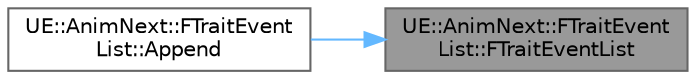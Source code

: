 digraph "UE::AnimNext::FTraitEventList::FTraitEventList"
{
 // INTERACTIVE_SVG=YES
 // LATEX_PDF_SIZE
  bgcolor="transparent";
  edge [fontname=Helvetica,fontsize=10,labelfontname=Helvetica,labelfontsize=10];
  node [fontname=Helvetica,fontsize=10,shape=box,height=0.2,width=0.4];
  rankdir="RL";
  Node1 [id="Node000001",label="UE::AnimNext::FTraitEvent\lList::FTraitEventList",height=0.2,width=0.4,color="gray40", fillcolor="grey60", style="filled", fontcolor="black",tooltip=" "];
  Node1 -> Node2 [id="edge1_Node000001_Node000002",dir="back",color="steelblue1",style="solid",tooltip=" "];
  Node2 [id="Node000002",label="UE::AnimNext::FTraitEvent\lList::Append",height=0.2,width=0.4,color="grey40", fillcolor="white", style="filled",URL="$d3/d6f/structUE_1_1AnimNext_1_1FTraitEventList.html#a4541e4a6f237c588e69cae36ec16095d",tooltip=" "];
}
